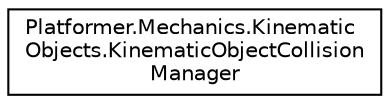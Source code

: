 digraph "Graphical Class Hierarchy"
{
 // LATEX_PDF_SIZE
  edge [fontname="Helvetica",fontsize="10",labelfontname="Helvetica",labelfontsize="10"];
  node [fontname="Helvetica",fontsize="10",shape=record];
  rankdir="LR";
  Node0 [label="Platformer.Mechanics.Kinematic\lObjects.KinematicObjectCollision\lManager",height=0.2,width=0.4,color="black", fillcolor="white", style="filled",URL="$class_platformer_1_1_mechanics_1_1_kinematic_objects_1_1_kinematic_object_collision_manager.html",tooltip="Class in charge of manage the interactions that happend when the KinematicObject collides with other ..."];
}
